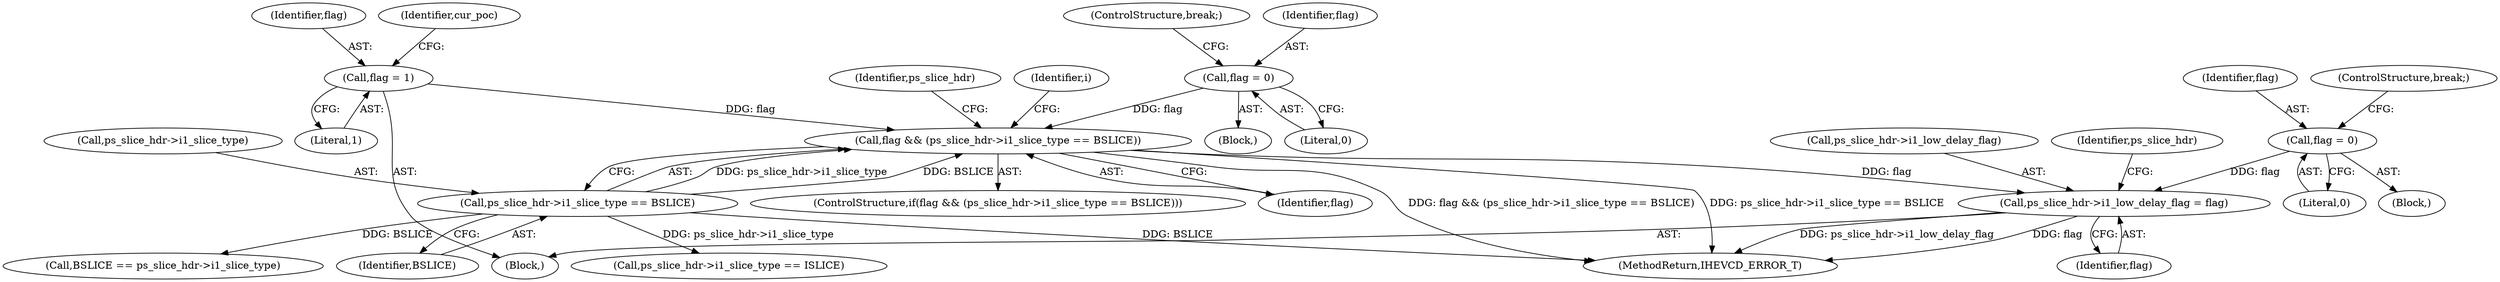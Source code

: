 digraph "0_Android_bcfc7124f6ef9f1ec128fb2e90de774a5b33d199_0@pointer" {
"1000808" [label="(Call,ps_slice_hdr->i1_low_delay_flag = flag)"];
"1000804" [label="(Call,flag = 0)"];
"1000766" [label="(Call,flag && (ps_slice_hdr->i1_slice_type == BSLICE))"];
"1000723" [label="(Call,flag = 1)"];
"1000761" [label="(Call,flag = 0)"];
"1000768" [label="(Call,ps_slice_hdr->i1_slice_type == BSLICE)"];
"1005079" [label="(MethodReturn,IHEVCD_ERROR_T)"];
"1000760" [label="(Block,)"];
"1000805" [label="(Identifier,flag)"];
"1000767" [label="(Identifier,flag)"];
"1000810" [label="(Identifier,ps_slice_hdr)"];
"1000769" [label="(Call,ps_slice_hdr->i1_slice_type)"];
"1000772" [label="(Identifier,BSLICE)"];
"1000812" [label="(Identifier,flag)"];
"1000807" [label="(ControlStructure,break;)"];
"1000803" [label="(Block,)"];
"1000764" [label="(ControlStructure,break;)"];
"1000806" [label="(Literal,0)"];
"1000768" [label="(Call,ps_slice_hdr->i1_slice_type == BSLICE)"];
"1000763" [label="(Literal,0)"];
"1000809" [label="(Call,ps_slice_hdr->i1_low_delay_flag)"];
"1000766" [label="(Call,flag && (ps_slice_hdr->i1_slice_type == BSLICE))"];
"1000814" [label="(Call,ps_slice_hdr->i1_slice_type == ISLICE)"];
"1003097" [label="(Call,BSLICE == ps_slice_hdr->i1_slice_type)"];
"1000724" [label="(Identifier,flag)"];
"1000725" [label="(Literal,1)"];
"1000719" [label="(Block,)"];
"1000727" [label="(Identifier,cur_poc)"];
"1000808" [label="(Call,ps_slice_hdr->i1_low_delay_flag = flag)"];
"1000761" [label="(Call,flag = 0)"];
"1000804" [label="(Call,flag = 0)"];
"1000816" [label="(Identifier,ps_slice_hdr)"];
"1000723" [label="(Call,flag = 1)"];
"1000765" [label="(ControlStructure,if(flag && (ps_slice_hdr->i1_slice_type == BSLICE)))"];
"1000776" [label="(Identifier,i)"];
"1000762" [label="(Identifier,flag)"];
"1000808" -> "1000719"  [label="AST: "];
"1000808" -> "1000812"  [label="CFG: "];
"1000809" -> "1000808"  [label="AST: "];
"1000812" -> "1000808"  [label="AST: "];
"1000816" -> "1000808"  [label="CFG: "];
"1000808" -> "1005079"  [label="DDG: ps_slice_hdr->i1_low_delay_flag"];
"1000808" -> "1005079"  [label="DDG: flag"];
"1000804" -> "1000808"  [label="DDG: flag"];
"1000766" -> "1000808"  [label="DDG: flag"];
"1000804" -> "1000803"  [label="AST: "];
"1000804" -> "1000806"  [label="CFG: "];
"1000805" -> "1000804"  [label="AST: "];
"1000806" -> "1000804"  [label="AST: "];
"1000807" -> "1000804"  [label="CFG: "];
"1000766" -> "1000765"  [label="AST: "];
"1000766" -> "1000767"  [label="CFG: "];
"1000766" -> "1000768"  [label="CFG: "];
"1000767" -> "1000766"  [label="AST: "];
"1000768" -> "1000766"  [label="AST: "];
"1000776" -> "1000766"  [label="CFG: "];
"1000810" -> "1000766"  [label="CFG: "];
"1000766" -> "1005079"  [label="DDG: flag && (ps_slice_hdr->i1_slice_type == BSLICE)"];
"1000766" -> "1005079"  [label="DDG: ps_slice_hdr->i1_slice_type == BSLICE"];
"1000723" -> "1000766"  [label="DDG: flag"];
"1000761" -> "1000766"  [label="DDG: flag"];
"1000768" -> "1000766"  [label="DDG: ps_slice_hdr->i1_slice_type"];
"1000768" -> "1000766"  [label="DDG: BSLICE"];
"1000723" -> "1000719"  [label="AST: "];
"1000723" -> "1000725"  [label="CFG: "];
"1000724" -> "1000723"  [label="AST: "];
"1000725" -> "1000723"  [label="AST: "];
"1000727" -> "1000723"  [label="CFG: "];
"1000761" -> "1000760"  [label="AST: "];
"1000761" -> "1000763"  [label="CFG: "];
"1000762" -> "1000761"  [label="AST: "];
"1000763" -> "1000761"  [label="AST: "];
"1000764" -> "1000761"  [label="CFG: "];
"1000768" -> "1000772"  [label="CFG: "];
"1000769" -> "1000768"  [label="AST: "];
"1000772" -> "1000768"  [label="AST: "];
"1000768" -> "1005079"  [label="DDG: BSLICE"];
"1000768" -> "1000814"  [label="DDG: ps_slice_hdr->i1_slice_type"];
"1000768" -> "1003097"  [label="DDG: BSLICE"];
}
